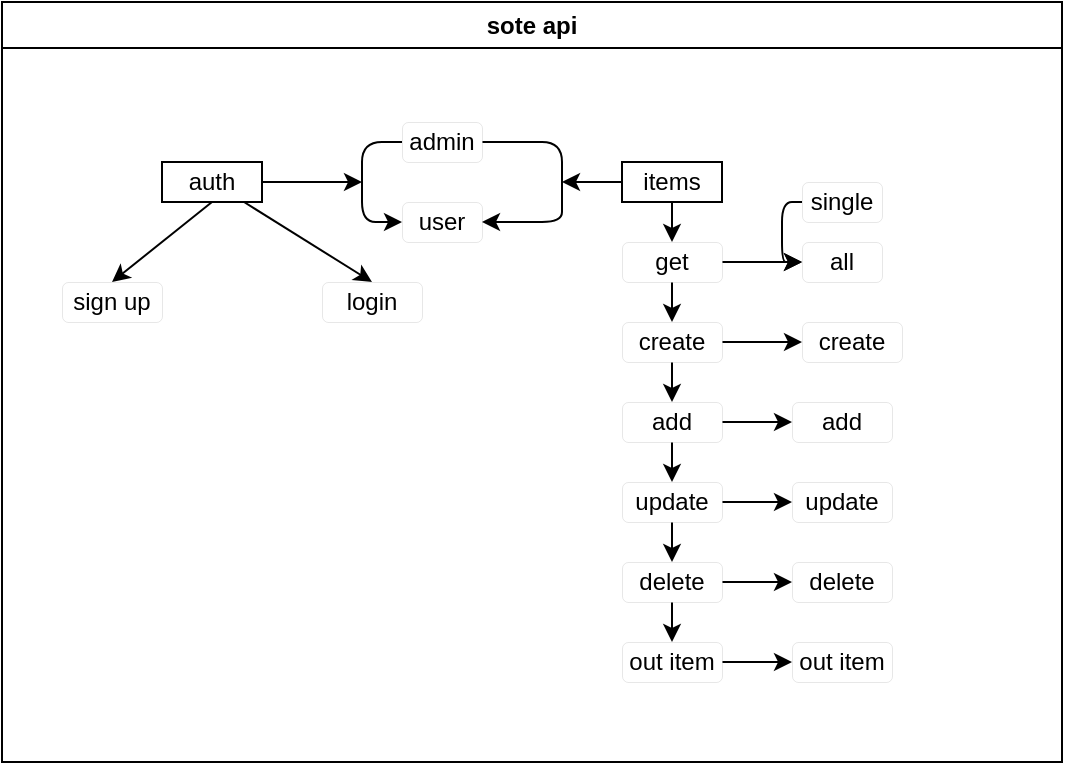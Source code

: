 <mxfile>
    <diagram id="FErsKXtkmGqMN6COhGTN" name="Page-1">
        <mxGraphModel dx="593" dy="417" grid="1" gridSize="10" guides="1" tooltips="1" connect="1" arrows="1" fold="1" page="1" pageScale="1" pageWidth="850" pageHeight="1100" math="0" shadow="0">
            <root>
                <mxCell id="0"/>
                <mxCell id="1" parent="0"/>
                <mxCell id="7" value="" style="edgeStyle=none;html=1;entryX=0.5;entryY=0;entryDx=0;entryDy=0;" edge="1" parent="1" source="2" target="4">
                    <mxGeometry relative="1" as="geometry"/>
                </mxCell>
                <mxCell id="8" style="edgeStyle=none;html=1;exitX=0.5;exitY=1;exitDx=0;exitDy=0;entryX=0.5;entryY=0;entryDx=0;entryDy=0;" edge="1" parent="1" source="2" target="3">
                    <mxGeometry relative="1" as="geometry"/>
                </mxCell>
                <mxCell id="26" style="edgeStyle=none;html=1;" edge="1" parent="1" source="2">
                    <mxGeometry relative="1" as="geometry">
                        <mxPoint x="500" y="350" as="targetPoint"/>
                    </mxGeometry>
                </mxCell>
                <mxCell id="2" value="auth" style="rounded=0;whiteSpace=wrap;html=1;strokeWidth=1;" vertex="1" parent="1">
                    <mxGeometry x="400" y="340" width="50" height="20" as="geometry"/>
                </mxCell>
                <mxCell id="3" value="sign up" style="rounded=1;whiteSpace=wrap;html=1;strokeWidth=0;" vertex="1" parent="1">
                    <mxGeometry x="350" y="400" width="50" height="20" as="geometry"/>
                </mxCell>
                <mxCell id="4" value="login" style="rounded=1;whiteSpace=wrap;html=1;strokeWidth=0;" vertex="1" parent="1">
                    <mxGeometry x="480" y="400" width="50" height="20" as="geometry"/>
                </mxCell>
                <mxCell id="18" style="edgeStyle=none;html=1;entryX=0.5;entryY=0;entryDx=0;entryDy=0;" edge="1" parent="1" source="11" target="16">
                    <mxGeometry relative="1" as="geometry"/>
                </mxCell>
                <mxCell id="28" style="edgeStyle=none;html=1;" edge="1" parent="1" source="11">
                    <mxGeometry relative="1" as="geometry">
                        <mxPoint x="600" y="350" as="targetPoint"/>
                    </mxGeometry>
                </mxCell>
                <mxCell id="11" value="items" style="rounded=0;whiteSpace=wrap;html=1;strokeWidth=1;" vertex="1" parent="1">
                    <mxGeometry x="630" y="340" width="50" height="20" as="geometry"/>
                </mxCell>
                <mxCell id="30" style="edgeStyle=none;html=1;entryX=0.5;entryY=0;entryDx=0;entryDy=0;" edge="1" parent="1" source="13" target="29">
                    <mxGeometry relative="1" as="geometry"/>
                </mxCell>
                <mxCell id="46" style="edgeStyle=none;html=1;entryX=0;entryY=0.5;entryDx=0;entryDy=0;" edge="1" parent="1" source="13" target="44">
                    <mxGeometry relative="1" as="geometry">
                        <mxPoint x="710" y="550" as="targetPoint"/>
                    </mxGeometry>
                </mxCell>
                <mxCell id="13" value="delete" style="rounded=1;whiteSpace=wrap;html=1;strokeWidth=0;" vertex="1" parent="1">
                    <mxGeometry x="630" y="540" width="50" height="20" as="geometry"/>
                </mxCell>
                <mxCell id="21" style="edgeStyle=none;html=1;entryX=0.5;entryY=0;entryDx=0;entryDy=0;" edge="1" parent="1" source="14" target="13">
                    <mxGeometry relative="1" as="geometry"/>
                </mxCell>
                <mxCell id="43" style="edgeStyle=none;html=1;entryX=0;entryY=0.5;entryDx=0;entryDy=0;" edge="1" parent="1" source="14" target="42">
                    <mxGeometry relative="1" as="geometry"/>
                </mxCell>
                <mxCell id="14" value="update" style="rounded=1;whiteSpace=wrap;html=1;strokeWidth=0;" vertex="1" parent="1">
                    <mxGeometry x="630" y="500" width="50" height="20" as="geometry"/>
                </mxCell>
                <mxCell id="33" style="edgeStyle=none;html=1;entryX=0.5;entryY=0;entryDx=0;entryDy=0;" edge="1" parent="1" source="15" target="31">
                    <mxGeometry relative="1" as="geometry"/>
                </mxCell>
                <mxCell id="39" style="edgeStyle=none;html=1;entryX=0;entryY=0.5;entryDx=0;entryDy=0;" edge="1" parent="1" source="15" target="38">
                    <mxGeometry relative="1" as="geometry"/>
                </mxCell>
                <mxCell id="15" value="create" style="rounded=1;whiteSpace=wrap;html=1;strokeWidth=0;" vertex="1" parent="1">
                    <mxGeometry x="630" y="420" width="50" height="20" as="geometry"/>
                </mxCell>
                <mxCell id="19" style="edgeStyle=none;html=1;entryX=0.5;entryY=0;entryDx=0;entryDy=0;" edge="1" parent="1" source="16" target="15">
                    <mxGeometry relative="1" as="geometry"/>
                </mxCell>
                <mxCell id="36" style="edgeStyle=none;html=1;entryX=0;entryY=0.5;entryDx=0;entryDy=0;" edge="1" parent="1" source="16" target="34">
                    <mxGeometry relative="1" as="geometry"/>
                </mxCell>
                <mxCell id="16" value="get" style="rounded=1;whiteSpace=wrap;html=1;strokeWidth=0;" vertex="1" parent="1">
                    <mxGeometry x="630" y="380" width="50" height="20" as="geometry"/>
                </mxCell>
                <mxCell id="22" value="user" style="rounded=1;whiteSpace=wrap;html=1;strokeWidth=0;" vertex="1" parent="1">
                    <mxGeometry x="520" y="360" width="40" height="20" as="geometry"/>
                </mxCell>
                <mxCell id="25" style="edgeStyle=none;html=1;" edge="1" parent="1">
                    <mxGeometry relative="1" as="geometry">
                        <mxPoint x="520" y="330" as="sourcePoint"/>
                        <mxPoint x="520" y="370" as="targetPoint"/>
                        <Array as="points">
                            <mxPoint x="500" y="330"/>
                            <mxPoint x="500" y="370"/>
                        </Array>
                    </mxGeometry>
                </mxCell>
                <mxCell id="27" style="edgeStyle=none;html=1;entryX=1;entryY=0.5;entryDx=0;entryDy=0;" edge="1" parent="1" source="23" target="22">
                    <mxGeometry relative="1" as="geometry">
                        <Array as="points">
                            <mxPoint x="600" y="330"/>
                            <mxPoint x="600" y="350"/>
                            <mxPoint x="600" y="370"/>
                        </Array>
                    </mxGeometry>
                </mxCell>
                <mxCell id="23" value="admin" style="rounded=1;whiteSpace=wrap;html=1;strokeWidth=0;" vertex="1" parent="1">
                    <mxGeometry x="520" y="320" width="40" height="20" as="geometry"/>
                </mxCell>
                <mxCell id="47" style="edgeStyle=none;html=1;entryX=0;entryY=0.5;entryDx=0;entryDy=0;" edge="1" parent="1" source="29" target="45">
                    <mxGeometry relative="1" as="geometry"/>
                </mxCell>
                <mxCell id="29" value="out item" style="rounded=1;whiteSpace=wrap;html=1;strokeWidth=0;" vertex="1" parent="1">
                    <mxGeometry x="630" y="580" width="50" height="20" as="geometry"/>
                </mxCell>
                <mxCell id="32" style="edgeStyle=none;html=1;entryX=0.5;entryY=0;entryDx=0;entryDy=0;" edge="1" parent="1" source="31" target="14">
                    <mxGeometry relative="1" as="geometry"/>
                </mxCell>
                <mxCell id="41" style="edgeStyle=none;html=1;entryX=0;entryY=0.5;entryDx=0;entryDy=0;" edge="1" parent="1" source="31" target="40">
                    <mxGeometry relative="1" as="geometry"/>
                </mxCell>
                <mxCell id="31" value="add" style="rounded=1;whiteSpace=wrap;html=1;strokeWidth=0;" vertex="1" parent="1">
                    <mxGeometry x="630" y="460" width="50" height="20" as="geometry"/>
                </mxCell>
                <mxCell id="34" value="all" style="rounded=1;whiteSpace=wrap;html=1;strokeWidth=0;" vertex="1" parent="1">
                    <mxGeometry x="720" y="380" width="40" height="20" as="geometry"/>
                </mxCell>
                <mxCell id="37" style="edgeStyle=none;html=1;" edge="1" parent="1" source="35">
                    <mxGeometry relative="1" as="geometry">
                        <mxPoint x="720" y="390" as="targetPoint"/>
                        <Array as="points">
                            <mxPoint x="710" y="360"/>
                            <mxPoint x="710" y="390"/>
                        </Array>
                    </mxGeometry>
                </mxCell>
                <mxCell id="35" value="single" style="rounded=1;whiteSpace=wrap;html=1;strokeWidth=0;" vertex="1" parent="1">
                    <mxGeometry x="720" y="350" width="40" height="20" as="geometry"/>
                </mxCell>
                <mxCell id="38" value="create" style="rounded=1;whiteSpace=wrap;html=1;strokeWidth=0;" vertex="1" parent="1">
                    <mxGeometry x="720" y="420" width="50" height="20" as="geometry"/>
                </mxCell>
                <mxCell id="40" value="add" style="rounded=1;whiteSpace=wrap;html=1;strokeWidth=0;" vertex="1" parent="1">
                    <mxGeometry x="715" y="460" width="50" height="20" as="geometry"/>
                </mxCell>
                <mxCell id="42" value="update" style="rounded=1;whiteSpace=wrap;html=1;strokeWidth=0;" vertex="1" parent="1">
                    <mxGeometry x="715" y="500" width="50" height="20" as="geometry"/>
                </mxCell>
                <mxCell id="44" value="delete" style="rounded=1;whiteSpace=wrap;html=1;strokeWidth=0;" vertex="1" parent="1">
                    <mxGeometry x="715" y="540" width="50" height="20" as="geometry"/>
                </mxCell>
                <mxCell id="45" value="out item" style="rounded=1;whiteSpace=wrap;html=1;strokeWidth=0;" vertex="1" parent="1">
                    <mxGeometry x="715" y="580" width="50" height="20" as="geometry"/>
                </mxCell>
                <mxCell id="48" value="sote api" style="swimlane;whiteSpace=wrap;html=1;strokeWidth=1;" vertex="1" parent="1">
                    <mxGeometry x="320" y="260" width="530" height="380" as="geometry"/>
                </mxCell>
            </root>
        </mxGraphModel>
    </diagram>
</mxfile>